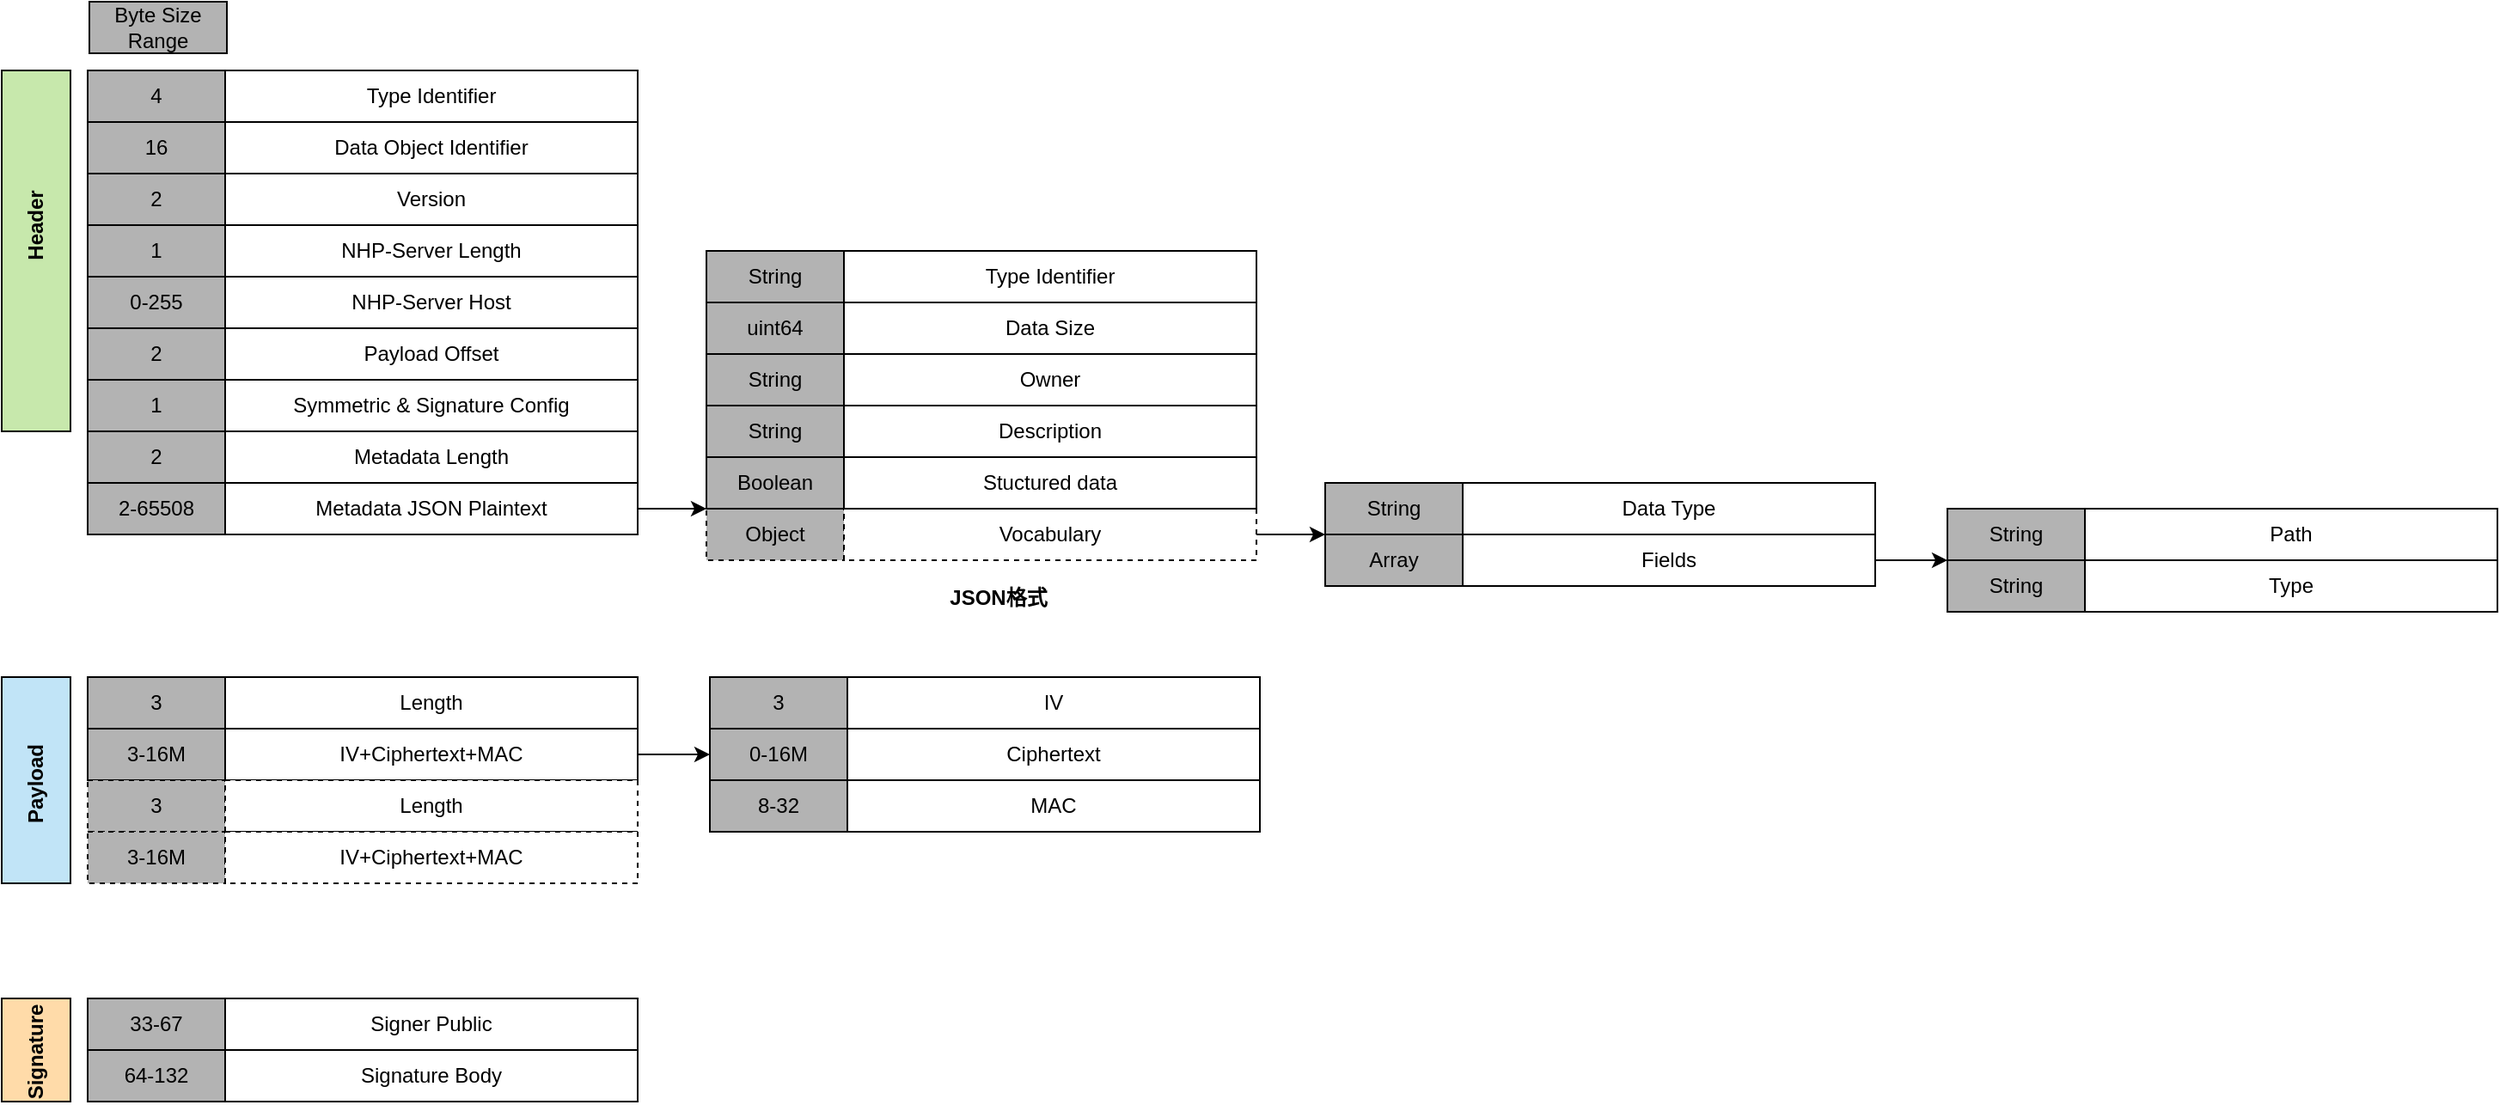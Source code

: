 <mxfile version="27.0.1">
  <diagram name="第 1 页" id="uLFJ8SncW3sbKlQuvjZg">
    <mxGraphModel dx="2825" dy="1495" grid="1" gridSize="10" guides="1" tooltips="1" connect="1" arrows="1" fold="1" page="1" pageScale="1" pageWidth="1654" pageHeight="1169" math="0" shadow="0">
      <root>
        <mxCell id="0" />
        <mxCell id="1" parent="0" />
        <mxCell id="0JDXkcEKAHQ5cRbbdFEC-103" value="" style="group" vertex="1" connectable="0" parent="1">
          <mxGeometry x="150" y="453" width="732" height="120" as="geometry" />
        </mxCell>
        <mxCell id="0JDXkcEKAHQ5cRbbdFEC-66" value="" style="rounded=0;whiteSpace=wrap;html=1;fillColor=light-dark(#c1e4f7, #319eff);fontColor=#ffffff;strokeColor=default;" vertex="1" parent="0JDXkcEKAHQ5cRbbdFEC-103">
          <mxGeometry width="40" height="120" as="geometry" />
        </mxCell>
        <mxCell id="0JDXkcEKAHQ5cRbbdFEC-67" value="3" style="rounded=0;whiteSpace=wrap;html=1;fillColor=#B3B3B3;strokeColor=default;" vertex="1" parent="0JDXkcEKAHQ5cRbbdFEC-103">
          <mxGeometry x="50" width="80" height="30" as="geometry" />
        </mxCell>
        <mxCell id="0JDXkcEKAHQ5cRbbdFEC-68" value="Length" style="rounded=0;whiteSpace=wrap;html=1;" vertex="1" parent="0JDXkcEKAHQ5cRbbdFEC-103">
          <mxGeometry x="130" width="240" height="30" as="geometry" />
        </mxCell>
        <mxCell id="0JDXkcEKAHQ5cRbbdFEC-69" value="3-16M" style="rounded=0;whiteSpace=wrap;html=1;fillColor=#B3B3B3;strokeColor=default;" vertex="1" parent="0JDXkcEKAHQ5cRbbdFEC-103">
          <mxGeometry x="50" y="30" width="80" height="30" as="geometry" />
        </mxCell>
        <mxCell id="0JDXkcEKAHQ5cRbbdFEC-81" style="edgeStyle=orthogonalEdgeStyle;rounded=0;orthogonalLoop=1;jettySize=auto;html=1;exitX=1;exitY=0.5;exitDx=0;exitDy=0;entryX=0;entryY=0.5;entryDx=0;entryDy=0;" edge="1" parent="0JDXkcEKAHQ5cRbbdFEC-103" source="0JDXkcEKAHQ5cRbbdFEC-70" target="0JDXkcEKAHQ5cRbbdFEC-75">
          <mxGeometry relative="1" as="geometry" />
        </mxCell>
        <mxCell id="0JDXkcEKAHQ5cRbbdFEC-70" value="IV+Ciphertext+MAC" style="rounded=0;whiteSpace=wrap;html=1;" vertex="1" parent="0JDXkcEKAHQ5cRbbdFEC-103">
          <mxGeometry x="130" y="30" width="240" height="30" as="geometry" />
        </mxCell>
        <mxCell id="0JDXkcEKAHQ5cRbbdFEC-71" value="&lt;b&gt;Payload&lt;/b&gt;" style="text;html=1;align=center;verticalAlign=middle;whiteSpace=wrap;rounded=0;rotation=-90;" vertex="1" parent="0JDXkcEKAHQ5cRbbdFEC-103">
          <mxGeometry x="-10" y="47" width="60" height="30" as="geometry" />
        </mxCell>
        <mxCell id="0JDXkcEKAHQ5cRbbdFEC-80" value="" style="group" vertex="1" connectable="0" parent="0JDXkcEKAHQ5cRbbdFEC-103">
          <mxGeometry x="412" width="320" height="90" as="geometry" />
        </mxCell>
        <mxCell id="0JDXkcEKAHQ5cRbbdFEC-73" value="3" style="rounded=0;whiteSpace=wrap;html=1;fillColor=#B3B3B3;strokeColor=default;" vertex="1" parent="0JDXkcEKAHQ5cRbbdFEC-80">
          <mxGeometry width="80" height="30" as="geometry" />
        </mxCell>
        <mxCell id="0JDXkcEKAHQ5cRbbdFEC-74" value="IV" style="rounded=0;whiteSpace=wrap;html=1;" vertex="1" parent="0JDXkcEKAHQ5cRbbdFEC-80">
          <mxGeometry x="80" width="240" height="30" as="geometry" />
        </mxCell>
        <mxCell id="0JDXkcEKAHQ5cRbbdFEC-75" value="0-16M" style="rounded=0;whiteSpace=wrap;html=1;fillColor=#B3B3B3;strokeColor=default;" vertex="1" parent="0JDXkcEKAHQ5cRbbdFEC-80">
          <mxGeometry y="30" width="80" height="30" as="geometry" />
        </mxCell>
        <mxCell id="0JDXkcEKAHQ5cRbbdFEC-76" value="Ciphertext" style="rounded=0;whiteSpace=wrap;html=1;" vertex="1" parent="0JDXkcEKAHQ5cRbbdFEC-80">
          <mxGeometry x="80" y="30" width="240" height="30" as="geometry" />
        </mxCell>
        <mxCell id="0JDXkcEKAHQ5cRbbdFEC-78" value="8-32" style="rounded=0;whiteSpace=wrap;html=1;fillColor=#B3B3B3;strokeColor=default;" vertex="1" parent="0JDXkcEKAHQ5cRbbdFEC-80">
          <mxGeometry y="60" width="80" height="30" as="geometry" />
        </mxCell>
        <mxCell id="0JDXkcEKAHQ5cRbbdFEC-79" value="MAC" style="rounded=0;whiteSpace=wrap;html=1;" vertex="1" parent="0JDXkcEKAHQ5cRbbdFEC-80">
          <mxGeometry x="80" y="60" width="240" height="30" as="geometry" />
        </mxCell>
        <mxCell id="0JDXkcEKAHQ5cRbbdFEC-83" value="3" style="rounded=0;whiteSpace=wrap;html=1;fillColor=#B3B3B3;strokeColor=default;dashed=1;" vertex="1" parent="0JDXkcEKAHQ5cRbbdFEC-103">
          <mxGeometry x="50" y="60" width="80" height="30" as="geometry" />
        </mxCell>
        <mxCell id="0JDXkcEKAHQ5cRbbdFEC-84" value="Length" style="rounded=0;whiteSpace=wrap;html=1;dashed=1;" vertex="1" parent="0JDXkcEKAHQ5cRbbdFEC-103">
          <mxGeometry x="130" y="60" width="240" height="30" as="geometry" />
        </mxCell>
        <mxCell id="0JDXkcEKAHQ5cRbbdFEC-85" value="3-16M" style="rounded=0;whiteSpace=wrap;html=1;fillColor=#B3B3B3;strokeColor=default;dashed=1;" vertex="1" parent="0JDXkcEKAHQ5cRbbdFEC-103">
          <mxGeometry x="50" y="90" width="80" height="30" as="geometry" />
        </mxCell>
        <mxCell id="0JDXkcEKAHQ5cRbbdFEC-86" value="IV+Ciphertext+MAC" style="rounded=0;whiteSpace=wrap;html=1;dashed=1;" vertex="1" parent="0JDXkcEKAHQ5cRbbdFEC-103">
          <mxGeometry x="130" y="90" width="240" height="30" as="geometry" />
        </mxCell>
        <mxCell id="0JDXkcEKAHQ5cRbbdFEC-105" value="" style="group" vertex="1" connectable="0" parent="1">
          <mxGeometry x="150" y="100" width="1452" height="322" as="geometry" />
        </mxCell>
        <mxCell id="0JDXkcEKAHQ5cRbbdFEC-52" value="" style="group" vertex="1" connectable="0" parent="0JDXkcEKAHQ5cRbbdFEC-105">
          <mxGeometry x="410" y="255" width="320" height="30" as="geometry" />
        </mxCell>
        <mxCell id="0JDXkcEKAHQ5cRbbdFEC-27" value="Object" style="rounded=0;whiteSpace=wrap;html=1;fillColor=#B3B3B3;strokeColor=default;dashed=1;" vertex="1" parent="0JDXkcEKAHQ5cRbbdFEC-52">
          <mxGeometry width="80" height="30" as="geometry" />
        </mxCell>
        <mxCell id="0JDXkcEKAHQ5cRbbdFEC-112" style="edgeStyle=orthogonalEdgeStyle;rounded=0;orthogonalLoop=1;jettySize=auto;html=1;exitX=1;exitY=0.5;exitDx=0;exitDy=0;" edge="1" parent="0JDXkcEKAHQ5cRbbdFEC-52" source="0JDXkcEKAHQ5cRbbdFEC-28">
          <mxGeometry relative="1" as="geometry">
            <mxPoint x="360" y="15" as="targetPoint" />
          </mxGeometry>
        </mxCell>
        <mxCell id="0JDXkcEKAHQ5cRbbdFEC-28" value="Vocabulary" style="rounded=0;whiteSpace=wrap;html=1;dashed=1;" vertex="1" parent="0JDXkcEKAHQ5cRbbdFEC-52">
          <mxGeometry x="80" width="240" height="30" as="geometry" />
        </mxCell>
        <mxCell id="0JDXkcEKAHQ5cRbbdFEC-1" value="" style="rounded=0;whiteSpace=wrap;html=1;fillColor=light-dark(#c7e8ac, #4a890c);fontColor=#ffffff;strokeColor=default;" vertex="1" parent="0JDXkcEKAHQ5cRbbdFEC-105">
          <mxGeometry width="40" height="210" as="geometry" />
        </mxCell>
        <mxCell id="0JDXkcEKAHQ5cRbbdFEC-2" value="4" style="rounded=0;whiteSpace=wrap;html=1;fillColor=#B3B3B3;strokeColor=default;" vertex="1" parent="0JDXkcEKAHQ5cRbbdFEC-105">
          <mxGeometry x="50" width="80" height="30" as="geometry" />
        </mxCell>
        <mxCell id="0JDXkcEKAHQ5cRbbdFEC-4" value="Type Identifier" style="rounded=0;whiteSpace=wrap;html=1;" vertex="1" parent="0JDXkcEKAHQ5cRbbdFEC-105">
          <mxGeometry x="130" width="240" height="30" as="geometry" />
        </mxCell>
        <mxCell id="0JDXkcEKAHQ5cRbbdFEC-5" value="16" style="rounded=0;whiteSpace=wrap;html=1;fillColor=#B3B3B3;strokeColor=default;" vertex="1" parent="0JDXkcEKAHQ5cRbbdFEC-105">
          <mxGeometry x="50" y="30" width="80" height="30" as="geometry" />
        </mxCell>
        <mxCell id="0JDXkcEKAHQ5cRbbdFEC-6" value="Data Object Identifier" style="rounded=0;whiteSpace=wrap;html=1;" vertex="1" parent="0JDXkcEKAHQ5cRbbdFEC-105">
          <mxGeometry x="130" y="30" width="240" height="30" as="geometry" />
        </mxCell>
        <mxCell id="0JDXkcEKAHQ5cRbbdFEC-7" value="2" style="rounded=0;whiteSpace=wrap;html=1;fillColor=#B3B3B3;strokeColor=default;" vertex="1" parent="0JDXkcEKAHQ5cRbbdFEC-105">
          <mxGeometry x="50" y="60" width="80" height="30" as="geometry" />
        </mxCell>
        <mxCell id="0JDXkcEKAHQ5cRbbdFEC-8" value="Version" style="rounded=0;whiteSpace=wrap;html=1;" vertex="1" parent="0JDXkcEKAHQ5cRbbdFEC-105">
          <mxGeometry x="130" y="60" width="240" height="30" as="geometry" />
        </mxCell>
        <mxCell id="0JDXkcEKAHQ5cRbbdFEC-9" value="2" style="rounded=0;whiteSpace=wrap;html=1;fillColor=#B3B3B3;strokeColor=default;" vertex="1" parent="0JDXkcEKAHQ5cRbbdFEC-105">
          <mxGeometry x="50" y="150" width="80" height="30" as="geometry" />
        </mxCell>
        <mxCell id="0JDXkcEKAHQ5cRbbdFEC-10" value="Payload Offset" style="rounded=0;whiteSpace=wrap;html=1;" vertex="1" parent="0JDXkcEKAHQ5cRbbdFEC-105">
          <mxGeometry x="130" y="150" width="240" height="30" as="geometry" />
        </mxCell>
        <mxCell id="0JDXkcEKAHQ5cRbbdFEC-11" value="1" style="rounded=0;whiteSpace=wrap;html=1;fillColor=#B3B3B3;strokeColor=default;" vertex="1" parent="0JDXkcEKAHQ5cRbbdFEC-105">
          <mxGeometry x="50" y="180" width="80" height="30" as="geometry" />
        </mxCell>
        <mxCell id="0JDXkcEKAHQ5cRbbdFEC-12" value="Symmetric &amp;amp; Signature Config" style="rounded=0;whiteSpace=wrap;html=1;" vertex="1" parent="0JDXkcEKAHQ5cRbbdFEC-105">
          <mxGeometry x="130" y="180" width="240" height="30" as="geometry" />
        </mxCell>
        <mxCell id="0JDXkcEKAHQ5cRbbdFEC-13" value="2" style="rounded=0;whiteSpace=wrap;html=1;fillColor=#B3B3B3;strokeColor=default;" vertex="1" parent="0JDXkcEKAHQ5cRbbdFEC-105">
          <mxGeometry x="50" y="210" width="80" height="30" as="geometry" />
        </mxCell>
        <mxCell id="0JDXkcEKAHQ5cRbbdFEC-30" style="edgeStyle=orthogonalEdgeStyle;rounded=0;orthogonalLoop=1;jettySize=auto;html=1;exitX=1;exitY=0.5;exitDx=0;exitDy=0;entryX=0;entryY=1;entryDx=0;entryDy=0;" edge="1" parent="0JDXkcEKAHQ5cRbbdFEC-105" source="0JDXkcEKAHQ5cRbbdFEC-33" target="0JDXkcEKAHQ5cRbbdFEC-25">
          <mxGeometry relative="1" as="geometry">
            <mxPoint x="410" y="275.0" as="targetPoint" />
            <Array as="points">
              <mxPoint x="400" y="255" />
              <mxPoint x="400" y="255" />
            </Array>
          </mxGeometry>
        </mxCell>
        <mxCell id="0JDXkcEKAHQ5cRbbdFEC-14" value="Metadata Length" style="rounded=0;whiteSpace=wrap;html=1;" vertex="1" parent="0JDXkcEKAHQ5cRbbdFEC-105">
          <mxGeometry x="130" y="210" width="240" height="30" as="geometry" />
        </mxCell>
        <mxCell id="0JDXkcEKAHQ5cRbbdFEC-15" value="&lt;b&gt;Header&lt;/b&gt;" style="text;html=1;align=center;verticalAlign=middle;whiteSpace=wrap;rounded=0;rotation=-90;" vertex="1" parent="0JDXkcEKAHQ5cRbbdFEC-105">
          <mxGeometry x="-10" y="75" width="60" height="30" as="geometry" />
        </mxCell>
        <mxCell id="0JDXkcEKAHQ5cRbbdFEC-17" value="String" style="rounded=0;whiteSpace=wrap;html=1;fillColor=#B3B3B3;strokeColor=default;" vertex="1" parent="0JDXkcEKAHQ5cRbbdFEC-105">
          <mxGeometry x="410" y="105" width="80" height="30" as="geometry" />
        </mxCell>
        <mxCell id="0JDXkcEKAHQ5cRbbdFEC-18" value="Type Identifier" style="rounded=0;whiteSpace=wrap;html=1;" vertex="1" parent="0JDXkcEKAHQ5cRbbdFEC-105">
          <mxGeometry x="490" y="105" width="240" height="30" as="geometry" />
        </mxCell>
        <mxCell id="0JDXkcEKAHQ5cRbbdFEC-19" value="uint64" style="rounded=0;whiteSpace=wrap;html=1;fillColor=#B3B3B3;strokeColor=default;" vertex="1" parent="0JDXkcEKAHQ5cRbbdFEC-105">
          <mxGeometry x="410" y="135" width="80" height="30" as="geometry" />
        </mxCell>
        <mxCell id="0JDXkcEKAHQ5cRbbdFEC-20" value="Data Size" style="rounded=0;whiteSpace=wrap;html=1;" vertex="1" parent="0JDXkcEKAHQ5cRbbdFEC-105">
          <mxGeometry x="490" y="135" width="240" height="30" as="geometry" />
        </mxCell>
        <mxCell id="0JDXkcEKAHQ5cRbbdFEC-21" value="String" style="rounded=0;whiteSpace=wrap;html=1;fillColor=#B3B3B3;strokeColor=default;" vertex="1" parent="0JDXkcEKAHQ5cRbbdFEC-105">
          <mxGeometry x="410" y="165" width="80" height="30" as="geometry" />
        </mxCell>
        <mxCell id="0JDXkcEKAHQ5cRbbdFEC-22" value="Owner" style="rounded=0;whiteSpace=wrap;html=1;" vertex="1" parent="0JDXkcEKAHQ5cRbbdFEC-105">
          <mxGeometry x="490" y="165" width="240" height="30" as="geometry" />
        </mxCell>
        <mxCell id="0JDXkcEKAHQ5cRbbdFEC-23" value="String" style="rounded=0;whiteSpace=wrap;html=1;fillColor=#B3B3B3;strokeColor=default;" vertex="1" parent="0JDXkcEKAHQ5cRbbdFEC-105">
          <mxGeometry x="410" y="195" width="80" height="30" as="geometry" />
        </mxCell>
        <mxCell id="0JDXkcEKAHQ5cRbbdFEC-24" value="Description" style="rounded=0;whiteSpace=wrap;html=1;" vertex="1" parent="0JDXkcEKAHQ5cRbbdFEC-105">
          <mxGeometry x="490" y="195" width="240" height="30" as="geometry" />
        </mxCell>
        <mxCell id="0JDXkcEKAHQ5cRbbdFEC-25" value="Boolean" style="rounded=0;whiteSpace=wrap;html=1;fillColor=#B3B3B3;strokeColor=default;" vertex="1" parent="0JDXkcEKAHQ5cRbbdFEC-105">
          <mxGeometry x="410" y="225" width="80" height="30" as="geometry" />
        </mxCell>
        <mxCell id="0JDXkcEKAHQ5cRbbdFEC-26" value="Stuctured data" style="rounded=0;whiteSpace=wrap;html=1;" vertex="1" parent="0JDXkcEKAHQ5cRbbdFEC-105">
          <mxGeometry x="490" y="225" width="240" height="30" as="geometry" />
        </mxCell>
        <mxCell id="0JDXkcEKAHQ5cRbbdFEC-31" value="&lt;b&gt;JSON格式&lt;/b&gt;" style="text;html=1;align=center;verticalAlign=middle;whiteSpace=wrap;rounded=0;" vertex="1" parent="0JDXkcEKAHQ5cRbbdFEC-105">
          <mxGeometry x="550" y="292" width="60" height="30" as="geometry" />
        </mxCell>
        <mxCell id="0JDXkcEKAHQ5cRbbdFEC-32" value="2-65508" style="rounded=0;whiteSpace=wrap;html=1;fillColor=#B3B3B3;strokeColor=default;" vertex="1" parent="0JDXkcEKAHQ5cRbbdFEC-105">
          <mxGeometry x="50" y="240" width="80" height="30" as="geometry" />
        </mxCell>
        <mxCell id="0JDXkcEKAHQ5cRbbdFEC-33" value="Metadata JSON Plaintext" style="rounded=0;whiteSpace=wrap;html=1;" vertex="1" parent="0JDXkcEKAHQ5cRbbdFEC-105">
          <mxGeometry x="130" y="240" width="240" height="30" as="geometry" />
        </mxCell>
        <mxCell id="0JDXkcEKAHQ5cRbbdFEC-37" value="String" style="rounded=0;whiteSpace=wrap;html=1;fillColor=#B3B3B3;strokeColor=default;" vertex="1" parent="0JDXkcEKAHQ5cRbbdFEC-105">
          <mxGeometry x="770" y="240" width="80" height="30" as="geometry" />
        </mxCell>
        <mxCell id="0JDXkcEKAHQ5cRbbdFEC-38" value="Data Type" style="rounded=0;whiteSpace=wrap;html=1;" vertex="1" parent="0JDXkcEKAHQ5cRbbdFEC-105">
          <mxGeometry x="850" y="240" width="240" height="30" as="geometry" />
        </mxCell>
        <mxCell id="0JDXkcEKAHQ5cRbbdFEC-39" value="Array" style="rounded=0;whiteSpace=wrap;html=1;fillColor=#B3B3B3;strokeColor=default;" vertex="1" parent="0JDXkcEKAHQ5cRbbdFEC-105">
          <mxGeometry x="770" y="270" width="80" height="30" as="geometry" />
        </mxCell>
        <mxCell id="0JDXkcEKAHQ5cRbbdFEC-100" style="edgeStyle=orthogonalEdgeStyle;rounded=0;orthogonalLoop=1;jettySize=auto;html=1;exitX=1;exitY=0.5;exitDx=0;exitDy=0;entryX=0;entryY=0;entryDx=0;entryDy=0;" edge="1" parent="0JDXkcEKAHQ5cRbbdFEC-105" source="0JDXkcEKAHQ5cRbbdFEC-40" target="0JDXkcEKAHQ5cRbbdFEC-57">
          <mxGeometry relative="1" as="geometry">
            <Array as="points">
              <mxPoint x="1120" y="285" />
              <mxPoint x="1120" y="285" />
            </Array>
          </mxGeometry>
        </mxCell>
        <mxCell id="0JDXkcEKAHQ5cRbbdFEC-40" value="Fields" style="rounded=0;whiteSpace=wrap;html=1;" vertex="1" parent="0JDXkcEKAHQ5cRbbdFEC-105">
          <mxGeometry x="850" y="270" width="240" height="30" as="geometry" />
        </mxCell>
        <mxCell id="0JDXkcEKAHQ5cRbbdFEC-55" value="String" style="rounded=0;whiteSpace=wrap;html=1;fillColor=#B3B3B3;strokeColor=default;" vertex="1" parent="0JDXkcEKAHQ5cRbbdFEC-105">
          <mxGeometry x="1132" y="255" width="80" height="30" as="geometry" />
        </mxCell>
        <mxCell id="0JDXkcEKAHQ5cRbbdFEC-56" value="Path" style="rounded=0;whiteSpace=wrap;html=1;" vertex="1" parent="0JDXkcEKAHQ5cRbbdFEC-105">
          <mxGeometry x="1212" y="255" width="240" height="30" as="geometry" />
        </mxCell>
        <mxCell id="0JDXkcEKAHQ5cRbbdFEC-57" value="String" style="rounded=0;whiteSpace=wrap;html=1;fillColor=#B3B3B3;strokeColor=default;" vertex="1" parent="0JDXkcEKAHQ5cRbbdFEC-105">
          <mxGeometry x="1132" y="285" width="80" height="30" as="geometry" />
        </mxCell>
        <mxCell id="0JDXkcEKAHQ5cRbbdFEC-58" value="Type" style="rounded=0;whiteSpace=wrap;html=1;" vertex="1" parent="0JDXkcEKAHQ5cRbbdFEC-105">
          <mxGeometry x="1212" y="285" width="240" height="30" as="geometry" />
        </mxCell>
        <mxCell id="0JDXkcEKAHQ5cRbbdFEC-108" value="1" style="rounded=0;whiteSpace=wrap;html=1;fillColor=#B3B3B3;strokeColor=default;" vertex="1" parent="0JDXkcEKAHQ5cRbbdFEC-105">
          <mxGeometry x="50" y="90" width="80" height="30" as="geometry" />
        </mxCell>
        <mxCell id="0JDXkcEKAHQ5cRbbdFEC-109" value="NHP-Server Length" style="rounded=0;whiteSpace=wrap;html=1;" vertex="1" parent="0JDXkcEKAHQ5cRbbdFEC-105">
          <mxGeometry x="130" y="90" width="240" height="30" as="geometry" />
        </mxCell>
        <mxCell id="0JDXkcEKAHQ5cRbbdFEC-110" value="0-255" style="rounded=0;whiteSpace=wrap;html=1;fillColor=#B3B3B3;strokeColor=default;" vertex="1" parent="0JDXkcEKAHQ5cRbbdFEC-105">
          <mxGeometry x="50" y="120" width="80" height="30" as="geometry" />
        </mxCell>
        <mxCell id="0JDXkcEKAHQ5cRbbdFEC-111" value="NHP-Server Host" style="rounded=0;whiteSpace=wrap;html=1;" vertex="1" parent="0JDXkcEKAHQ5cRbbdFEC-105">
          <mxGeometry x="130" y="120" width="240" height="30" as="geometry" />
        </mxCell>
        <mxCell id="0JDXkcEKAHQ5cRbbdFEC-106" value="" style="shape=image;html=1;verticalAlign=top;verticalLabelPosition=bottom;labelBackgroundColor=#ffffff;imageAspect=0;aspect=fixed;image=https://cdn4.iconfinder.com/data/icons/ionicons/512/icon-ios7-more-128.png;imageBackground=none;" vertex="1" parent="1">
          <mxGeometry x="213" y="562" width="50" height="50" as="geometry" />
        </mxCell>
        <mxCell id="0JDXkcEKAHQ5cRbbdFEC-107" value="Byte Size Range" style="rounded=0;whiteSpace=wrap;html=1;fillColor=#B3B3B3;strokeColor=default;" vertex="1" parent="1">
          <mxGeometry x="201" y="60" width="80" height="30" as="geometry" />
        </mxCell>
        <mxCell id="0JDXkcEKAHQ5cRbbdFEC-90" value="" style="rounded=0;whiteSpace=wrap;html=1;fillColor=light-dark(#ffdba9, #319eff);fontColor=#ffffff;strokeColor=default;container=0;" vertex="1" parent="1">
          <mxGeometry x="150" y="640" width="40" height="60" as="geometry" />
        </mxCell>
        <mxCell id="0JDXkcEKAHQ5cRbbdFEC-91" value="33-67" style="rounded=0;whiteSpace=wrap;html=1;fillColor=#B3B3B3;strokeColor=default;container=0;" vertex="1" parent="1">
          <mxGeometry x="200" y="640" width="80" height="30" as="geometry" />
        </mxCell>
        <mxCell id="0JDXkcEKAHQ5cRbbdFEC-92" value="Signer Public" style="rounded=0;whiteSpace=wrap;html=1;container=0;" vertex="1" parent="1">
          <mxGeometry x="280" y="640" width="240" height="30" as="geometry" />
        </mxCell>
        <mxCell id="0JDXkcEKAHQ5cRbbdFEC-93" value="64-132" style="rounded=0;whiteSpace=wrap;html=1;fillColor=#B3B3B3;strokeColor=default;container=0;" vertex="1" parent="1">
          <mxGeometry x="200" y="670" width="80" height="30" as="geometry" />
        </mxCell>
        <mxCell id="0JDXkcEKAHQ5cRbbdFEC-94" value="Signature Body" style="rounded=0;whiteSpace=wrap;html=1;container=0;" vertex="1" parent="1">
          <mxGeometry x="280" y="670" width="240" height="30" as="geometry" />
        </mxCell>
        <mxCell id="0JDXkcEKAHQ5cRbbdFEC-95" value="&lt;b&gt;Signature&lt;/b&gt;" style="text;html=1;align=center;verticalAlign=middle;whiteSpace=wrap;rounded=0;rotation=-90;container=0;" vertex="1" parent="1">
          <mxGeometry x="140" y="656" width="60" height="30" as="geometry" />
        </mxCell>
      </root>
    </mxGraphModel>
  </diagram>
</mxfile>
